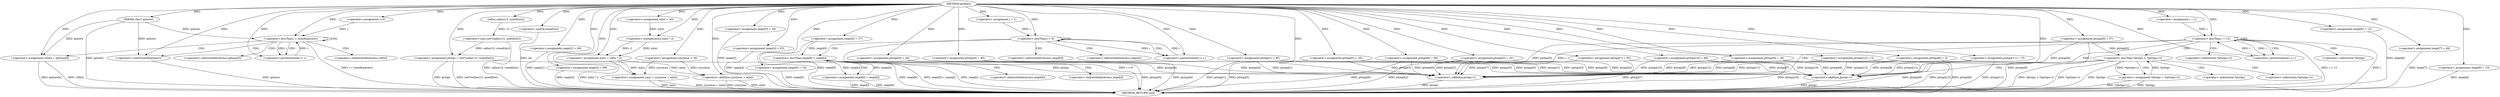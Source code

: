 digraph gwfemz {  
"1383505805529066455" [label = "(METHOD,gwfemz)" ]
"1383505805529066671" [label = "(METHOD_RETURN,void)" ]
"1383505805529066456" [label = "(PARAM,char* qzhsew)" ]
"1383505805529066462" [label = "(<operator>.assignment,i=0)" ]
"1383505805529066465" [label = "(<operator>.lessThan,i < sizeof(qzhsew))" ]
"1383505805529066467" [label = "(<operator>.sizeOf,sizeof(qzhsew))" ]
"1383505805529066469" [label = "(<operator>.postIncrement,i++)" ]
"1383505805529066472" [label = "(<operator>.assignment,vtlb[i] = qzhsew[i])" ]
"1383505805529066480" [label = "(<operator>.assignment,wjtxi = 40)" ]
"1383505805529066483" [label = "(<operator>.assignment,zeqei[0] = 37)" ]
"1383505805529066489" [label = "(<operator>.assignment,ptztgo = (int*)calloc(13, sizeof(int)))" ]
"1383505805529066491" [label = "(<operator>.cast,(int*)calloc(13, sizeof(int)))" ]
"1383505805529066493" [label = "(calloc,calloc(13, sizeof(int)))" ]
"1383505805529066495" [label = "(<operator>.sizeOf,sizeof(int))" ]
"1383505805529066497" [label = "(<operator>.assignment,zeqei[1] = 66)" ]
"1383505805529066502" [label = "(<operator>.assignment,ptztgo[0] = 57)" ]
"1383505805529066508" [label = "(<operator>.assignment,yzyrjwoa = 16)" ]
"1383505805529066512" [label = "(<operator>.assignment,zeqei[2] = 99)" ]
"1383505805529066517" [label = "(<operator>.assignment,wjtxi = wjtxi * 2)" ]
"1383505805529066519" [label = "(<operator>.multiplication,wjtxi * 2)" ]
"1383505805529066522" [label = "(<operator>.assignment,ptztgo[1] = 92)" ]
"1383505805529066527" [label = "(<operator>.assignment,uans = yzyrjwoa + wjtxi)" ]
"1383505805529066529" [label = "(<operator>.addition,yzyrjwoa + wjtxi)" ]
"1383505805529066532" [label = "(<operator>.assignment,ptztgo[2] = 91)" ]
"1383505805529066537" [label = "(<operator>.assignment,zeqei[3] = 34)" ]
"1383505805529066542" [label = "(<operator>.assignment,ptztgo[3] = 20)" ]
"1383505805529066547" [label = "(<operator>.assignment,zeqei[4] = 83)" ]
"1383505805529066552" [label = "(<operator>.assignment,ptztgo[4] = 85)" ]
"1383505805529066557" [label = "(<operator>.assignment,ptztgo[5] = 44)" ]
"1383505805529066562" [label = "(<operator>.assignment,zeqei[5] = 32)" ]
"1383505805529066567" [label = "(<operator>.assignment,ptztgo[6] = 96)" ]
"1383505805529066572" [label = "(<operator>.assignment,ptztgo[7] = 55)" ]
"1383505805529066577" [label = "(<operator>.assignment,ptztgo[8] = 2)" ]
"1383505805529066582" [label = "(<operator>.assignment,zeqei[6] = 12)" ]
"1383505805529066587" [label = "(<operator>.assignment,zeqei[7] = 66)" ]
"1383505805529066592" [label = "(<operator>.assignment,zeqei[8] = 23)" ]
"1383505805529066597" [label = "(<operator>.assignment,ptztgo[9] = 18)" ]
"1383505805529066602" [label = "(<operator>.assignment,ptztgo[10] = 69)" ]
"1383505805529066607" [label = "(<operator>.assignment,ptztgo[11] = 75)" ]
"1383505805529066612" [label = "(<operator>.assignment,ptztgo[12] = 3)" ]
"1383505805529066619" [label = "(<operator>.assignment,i = 1)" ]
"1383505805529066622" [label = "(<operator>.lessThan,i < 9)" ]
"1383505805529066625" [label = "(<operator>.postIncrement,i++)" ]
"1383505805529066629" [label = "(<operator>.lessThan,zeqei[0] < zeqei[i])" ]
"1383505805529066637" [label = "(<operator>.assignment,zeqei[0] = zeqei[i])" ]
"1383505805529066646" [label = "(<operator>.assignment,i = 1)" ]
"1383505805529066649" [label = "(<operator>.lessThan,i < 13)" ]
"1383505805529066652" [label = "(<operator>.postIncrement,i++)" ]
"1383505805529066656" [label = "(<operator>.lessThan,*ptztgo < *(ptztgo+i))" ]
"1383505805529066660" [label = "(<operator>.addition,ptztgo+i)" ]
"1383505805529066664" [label = "(<operator>.assignment,*ptztgo = *(ptztgo+i))" ]
"1383505805529066668" [label = "(<operator>.addition,ptztgo+i)" ]
"1383505805529066473" [label = "(<operator>.indirectIndexAccess,vtlb[i])" ]
"1383505805529066476" [label = "(<operator>.indirectIndexAccess,qzhsew[i])" ]
"1383505805529066630" [label = "(<operator>.indirectIndexAccess,zeqei[0])" ]
"1383505805529066633" [label = "(<operator>.indirectIndexAccess,zeqei[i])" ]
"1383505805529066638" [label = "(<operator>.indirectIndexAccess,zeqei[0])" ]
"1383505805529066641" [label = "(<operator>.indirectIndexAccess,zeqei[i])" ]
"1383505805529066657" [label = "(<operator>.indirection,*ptztgo)" ]
"1383505805529066659" [label = "(<operator>.indirection,*(ptztgo+i))" ]
"1383505805529066665" [label = "(<operator>.indirection,*ptztgo)" ]
"1383505805529066667" [label = "(<operator>.indirection,*(ptztgo+i))" ]
  "1383505805529066602" -> "1383505805529066671"  [ label = "DDG: ptztgo[10]"] 
  "1383505805529066512" -> "1383505805529066671"  [ label = "DDG: zeqei[2]"] 
  "1383505805529066529" -> "1383505805529066671"  [ label = "DDG: wjtxi"] 
  "1383505805529066465" -> "1383505805529066671"  [ label = "DDG: i < sizeof(qzhsew)"] 
  "1383505805529066472" -> "1383505805529066671"  [ label = "DDG: qzhsew[i]"] 
  "1383505805529066527" -> "1383505805529066671"  [ label = "DDG: yzyrjwoa + wjtxi"] 
  "1383505805529066582" -> "1383505805529066671"  [ label = "DDG: zeqei[6]"] 
  "1383505805529066637" -> "1383505805529066671"  [ label = "DDG: zeqei[0]"] 
  "1383505805529066495" -> "1383505805529066671"  [ label = "DDG: int"] 
  "1383505805529066587" -> "1383505805529066671"  [ label = "DDG: zeqei[7]"] 
  "1383505805529066637" -> "1383505805529066671"  [ label = "DDG: zeqei[i]"] 
  "1383505805529066656" -> "1383505805529066671"  [ label = "DDG: *ptztgo"] 
  "1383505805529066622" -> "1383505805529066671"  [ label = "DDG: i < 9"] 
  "1383505805529066597" -> "1383505805529066671"  [ label = "DDG: ptztgo[9]"] 
  "1383505805529066629" -> "1383505805529066671"  [ label = "DDG: zeqei[0]"] 
  "1383505805529066472" -> "1383505805529066671"  [ label = "DDG: vtlb[i]"] 
  "1383505805529066629" -> "1383505805529066671"  [ label = "DDG: zeqei[0] < zeqei[i]"] 
  "1383505805529066552" -> "1383505805529066671"  [ label = "DDG: ptztgo[4]"] 
  "1383505805529066557" -> "1383505805529066671"  [ label = "DDG: ptztgo[5]"] 
  "1383505805529066456" -> "1383505805529066671"  [ label = "DDG: qzhsew"] 
  "1383505805529066660" -> "1383505805529066671"  [ label = "DDG: ptztgo"] 
  "1383505805529066562" -> "1383505805529066671"  [ label = "DDG: zeqei[5]"] 
  "1383505805529066607" -> "1383505805529066671"  [ label = "DDG: ptztgo[11]"] 
  "1383505805529066537" -> "1383505805529066671"  [ label = "DDG: zeqei[3]"] 
  "1383505805529066656" -> "1383505805529066671"  [ label = "DDG: *ptztgo < *(ptztgo+i)"] 
  "1383505805529066522" -> "1383505805529066671"  [ label = "DDG: ptztgo[1]"] 
  "1383505805529066502" -> "1383505805529066671"  [ label = "DDG: ptztgo[0]"] 
  "1383505805529066668" -> "1383505805529066671"  [ label = "DDG: ptztgo"] 
  "1383505805529066649" -> "1383505805529066671"  [ label = "DDG: i < 13"] 
  "1383505805529066572" -> "1383505805529066671"  [ label = "DDG: ptztgo[7]"] 
  "1383505805529066467" -> "1383505805529066671"  [ label = "DDG: qzhsew"] 
  "1383505805529066489" -> "1383505805529066671"  [ label = "DDG: ptztgo"] 
  "1383505805529066664" -> "1383505805529066671"  [ label = "DDG: *(ptztgo+i)"] 
  "1383505805529066497" -> "1383505805529066671"  [ label = "DDG: zeqei[1]"] 
  "1383505805529066656" -> "1383505805529066671"  [ label = "DDG: *(ptztgo+i)"] 
  "1383505805529066483" -> "1383505805529066671"  [ label = "DDG: zeqei[0]"] 
  "1383505805529066527" -> "1383505805529066671"  [ label = "DDG: uans"] 
  "1383505805529066577" -> "1383505805529066671"  [ label = "DDG: ptztgo[8]"] 
  "1383505805529066542" -> "1383505805529066671"  [ label = "DDG: ptztgo[3]"] 
  "1383505805529066612" -> "1383505805529066671"  [ label = "DDG: ptztgo[12]"] 
  "1383505805529066592" -> "1383505805529066671"  [ label = "DDG: zeqei[8]"] 
  "1383505805529066491" -> "1383505805529066671"  [ label = "DDG: calloc(13, sizeof(int))"] 
  "1383505805529066532" -> "1383505805529066671"  [ label = "DDG: ptztgo[2]"] 
  "1383505805529066529" -> "1383505805529066671"  [ label = "DDG: yzyrjwoa"] 
  "1383505805529066567" -> "1383505805529066671"  [ label = "DDG: ptztgo[6]"] 
  "1383505805529066649" -> "1383505805529066671"  [ label = "DDG: i"] 
  "1383505805529066547" -> "1383505805529066671"  [ label = "DDG: zeqei[4]"] 
  "1383505805529066517" -> "1383505805529066671"  [ label = "DDG: wjtxi * 2"] 
  "1383505805529066664" -> "1383505805529066671"  [ label = "DDG: *ptztgo"] 
  "1383505805529066629" -> "1383505805529066671"  [ label = "DDG: zeqei[i]"] 
  "1383505805529066489" -> "1383505805529066671"  [ label = "DDG: (int*)calloc(13, sizeof(int))"] 
  "1383505805529066455" -> "1383505805529066456"  [ label = "DDG: "] 
  "1383505805529066455" -> "1383505805529066462"  [ label = "DDG: "] 
  "1383505805529066462" -> "1383505805529066465"  [ label = "DDG: i"] 
  "1383505805529066469" -> "1383505805529066465"  [ label = "DDG: i"] 
  "1383505805529066455" -> "1383505805529066465"  [ label = "DDG: "] 
  "1383505805529066456" -> "1383505805529066465"  [ label = "DDG: qzhsew"] 
  "1383505805529066456" -> "1383505805529066467"  [ label = "DDG: qzhsew"] 
  "1383505805529066455" -> "1383505805529066467"  [ label = "DDG: "] 
  "1383505805529066465" -> "1383505805529066469"  [ label = "DDG: i"] 
  "1383505805529066455" -> "1383505805529066469"  [ label = "DDG: "] 
  "1383505805529066456" -> "1383505805529066472"  [ label = "DDG: qzhsew"] 
  "1383505805529066455" -> "1383505805529066472"  [ label = "DDG: "] 
  "1383505805529066455" -> "1383505805529066480"  [ label = "DDG: "] 
  "1383505805529066455" -> "1383505805529066483"  [ label = "DDG: "] 
  "1383505805529066491" -> "1383505805529066489"  [ label = "DDG: calloc(13, sizeof(int))"] 
  "1383505805529066455" -> "1383505805529066489"  [ label = "DDG: "] 
  "1383505805529066493" -> "1383505805529066491"  [ label = "DDG: 13"] 
  "1383505805529066455" -> "1383505805529066493"  [ label = "DDG: "] 
  "1383505805529066455" -> "1383505805529066495"  [ label = "DDG: "] 
  "1383505805529066455" -> "1383505805529066497"  [ label = "DDG: "] 
  "1383505805529066455" -> "1383505805529066502"  [ label = "DDG: "] 
  "1383505805529066455" -> "1383505805529066508"  [ label = "DDG: "] 
  "1383505805529066455" -> "1383505805529066512"  [ label = "DDG: "] 
  "1383505805529066519" -> "1383505805529066517"  [ label = "DDG: wjtxi"] 
  "1383505805529066519" -> "1383505805529066517"  [ label = "DDG: 2"] 
  "1383505805529066455" -> "1383505805529066517"  [ label = "DDG: "] 
  "1383505805529066480" -> "1383505805529066519"  [ label = "DDG: wjtxi"] 
  "1383505805529066455" -> "1383505805529066519"  [ label = "DDG: "] 
  "1383505805529066455" -> "1383505805529066522"  [ label = "DDG: "] 
  "1383505805529066508" -> "1383505805529066527"  [ label = "DDG: yzyrjwoa"] 
  "1383505805529066455" -> "1383505805529066527"  [ label = "DDG: "] 
  "1383505805529066517" -> "1383505805529066527"  [ label = "DDG: wjtxi"] 
  "1383505805529066508" -> "1383505805529066529"  [ label = "DDG: yzyrjwoa"] 
  "1383505805529066455" -> "1383505805529066529"  [ label = "DDG: "] 
  "1383505805529066517" -> "1383505805529066529"  [ label = "DDG: wjtxi"] 
  "1383505805529066455" -> "1383505805529066532"  [ label = "DDG: "] 
  "1383505805529066455" -> "1383505805529066537"  [ label = "DDG: "] 
  "1383505805529066455" -> "1383505805529066542"  [ label = "DDG: "] 
  "1383505805529066455" -> "1383505805529066547"  [ label = "DDG: "] 
  "1383505805529066455" -> "1383505805529066552"  [ label = "DDG: "] 
  "1383505805529066455" -> "1383505805529066557"  [ label = "DDG: "] 
  "1383505805529066455" -> "1383505805529066562"  [ label = "DDG: "] 
  "1383505805529066455" -> "1383505805529066567"  [ label = "DDG: "] 
  "1383505805529066455" -> "1383505805529066572"  [ label = "DDG: "] 
  "1383505805529066455" -> "1383505805529066577"  [ label = "DDG: "] 
  "1383505805529066455" -> "1383505805529066582"  [ label = "DDG: "] 
  "1383505805529066455" -> "1383505805529066587"  [ label = "DDG: "] 
  "1383505805529066455" -> "1383505805529066592"  [ label = "DDG: "] 
  "1383505805529066455" -> "1383505805529066597"  [ label = "DDG: "] 
  "1383505805529066455" -> "1383505805529066602"  [ label = "DDG: "] 
  "1383505805529066455" -> "1383505805529066607"  [ label = "DDG: "] 
  "1383505805529066455" -> "1383505805529066612"  [ label = "DDG: "] 
  "1383505805529066455" -> "1383505805529066619"  [ label = "DDG: "] 
  "1383505805529066619" -> "1383505805529066622"  [ label = "DDG: i"] 
  "1383505805529066625" -> "1383505805529066622"  [ label = "DDG: i"] 
  "1383505805529066455" -> "1383505805529066622"  [ label = "DDG: "] 
  "1383505805529066622" -> "1383505805529066625"  [ label = "DDG: i"] 
  "1383505805529066455" -> "1383505805529066625"  [ label = "DDG: "] 
  "1383505805529066637" -> "1383505805529066629"  [ label = "DDG: zeqei[0]"] 
  "1383505805529066483" -> "1383505805529066629"  [ label = "DDG: zeqei[0]"] 
  "1383505805529066629" -> "1383505805529066637"  [ label = "DDG: zeqei[i]"] 
  "1383505805529066455" -> "1383505805529066646"  [ label = "DDG: "] 
  "1383505805529066652" -> "1383505805529066649"  [ label = "DDG: i"] 
  "1383505805529066646" -> "1383505805529066649"  [ label = "DDG: i"] 
  "1383505805529066455" -> "1383505805529066649"  [ label = "DDG: "] 
  "1383505805529066455" -> "1383505805529066652"  [ label = "DDG: "] 
  "1383505805529066649" -> "1383505805529066652"  [ label = "DDG: i"] 
  "1383505805529066502" -> "1383505805529066656"  [ label = "DDG: ptztgo[0]"] 
  "1383505805529066664" -> "1383505805529066656"  [ label = "DDG: *ptztgo"] 
  "1383505805529066597" -> "1383505805529066660"  [ label = "DDG: ptztgo[9]"] 
  "1383505805529066552" -> "1383505805529066660"  [ label = "DDG: ptztgo[4]"] 
  "1383505805529066557" -> "1383505805529066660"  [ label = "DDG: ptztgo[5]"] 
  "1383505805529066602" -> "1383505805529066660"  [ label = "DDG: ptztgo[10]"] 
  "1383505805529066607" -> "1383505805529066660"  [ label = "DDG: ptztgo[11]"] 
  "1383505805529066522" -> "1383505805529066660"  [ label = "DDG: ptztgo[1]"] 
  "1383505805529066572" -> "1383505805529066660"  [ label = "DDG: ptztgo[7]"] 
  "1383505805529066489" -> "1383505805529066660"  [ label = "DDG: ptztgo"] 
  "1383505805529066577" -> "1383505805529066660"  [ label = "DDG: ptztgo[8]"] 
  "1383505805529066542" -> "1383505805529066660"  [ label = "DDG: ptztgo[3]"] 
  "1383505805529066612" -> "1383505805529066660"  [ label = "DDG: ptztgo[12]"] 
  "1383505805529066532" -> "1383505805529066660"  [ label = "DDG: ptztgo[2]"] 
  "1383505805529066567" -> "1383505805529066660"  [ label = "DDG: ptztgo[6]"] 
  "1383505805529066502" -> "1383505805529066660"  [ label = "DDG: ptztgo[0]"] 
  "1383505805529066455" -> "1383505805529066660"  [ label = "DDG: "] 
  "1383505805529066649" -> "1383505805529066660"  [ label = "DDG: i"] 
  "1383505805529066656" -> "1383505805529066664"  [ label = "DDG: *(ptztgo+i)"] 
  "1383505805529066597" -> "1383505805529066668"  [ label = "DDG: ptztgo[9]"] 
  "1383505805529066552" -> "1383505805529066668"  [ label = "DDG: ptztgo[4]"] 
  "1383505805529066557" -> "1383505805529066668"  [ label = "DDG: ptztgo[5]"] 
  "1383505805529066602" -> "1383505805529066668"  [ label = "DDG: ptztgo[10]"] 
  "1383505805529066607" -> "1383505805529066668"  [ label = "DDG: ptztgo[11]"] 
  "1383505805529066522" -> "1383505805529066668"  [ label = "DDG: ptztgo[1]"] 
  "1383505805529066502" -> "1383505805529066668"  [ label = "DDG: ptztgo[0]"] 
  "1383505805529066572" -> "1383505805529066668"  [ label = "DDG: ptztgo[7]"] 
  "1383505805529066577" -> "1383505805529066668"  [ label = "DDG: ptztgo[8]"] 
  "1383505805529066542" -> "1383505805529066668"  [ label = "DDG: ptztgo[3]"] 
  "1383505805529066612" -> "1383505805529066668"  [ label = "DDG: ptztgo[12]"] 
  "1383505805529066532" -> "1383505805529066668"  [ label = "DDG: ptztgo[2]"] 
  "1383505805529066567" -> "1383505805529066668"  [ label = "DDG: ptztgo[6]"] 
  "1383505805529066455" -> "1383505805529066668"  [ label = "DDG: "] 
  "1383505805529066649" -> "1383505805529066668"  [ label = "DDG: i"] 
  "1383505805529066465" -> "1383505805529066465"  [ label = "CDG: "] 
  "1383505805529066465" -> "1383505805529066469"  [ label = "CDG: "] 
  "1383505805529066465" -> "1383505805529066472"  [ label = "CDG: "] 
  "1383505805529066465" -> "1383505805529066473"  [ label = "CDG: "] 
  "1383505805529066465" -> "1383505805529066476"  [ label = "CDG: "] 
  "1383505805529066465" -> "1383505805529066467"  [ label = "CDG: "] 
  "1383505805529066622" -> "1383505805529066622"  [ label = "CDG: "] 
  "1383505805529066622" -> "1383505805529066625"  [ label = "CDG: "] 
  "1383505805529066622" -> "1383505805529066629"  [ label = "CDG: "] 
  "1383505805529066622" -> "1383505805529066630"  [ label = "CDG: "] 
  "1383505805529066622" -> "1383505805529066633"  [ label = "CDG: "] 
  "1383505805529066629" -> "1383505805529066637"  [ label = "CDG: "] 
  "1383505805529066629" -> "1383505805529066638"  [ label = "CDG: "] 
  "1383505805529066629" -> "1383505805529066641"  [ label = "CDG: "] 
  "1383505805529066649" -> "1383505805529066649"  [ label = "CDG: "] 
  "1383505805529066649" -> "1383505805529066652"  [ label = "CDG: "] 
  "1383505805529066649" -> "1383505805529066656"  [ label = "CDG: "] 
  "1383505805529066649" -> "1383505805529066657"  [ label = "CDG: "] 
  "1383505805529066649" -> "1383505805529066660"  [ label = "CDG: "] 
  "1383505805529066649" -> "1383505805529066659"  [ label = "CDG: "] 
  "1383505805529066656" -> "1383505805529066667"  [ label = "CDG: "] 
  "1383505805529066656" -> "1383505805529066664"  [ label = "CDG: "] 
  "1383505805529066656" -> "1383505805529066665"  [ label = "CDG: "] 
  "1383505805529066656" -> "1383505805529066668"  [ label = "CDG: "] 
}
